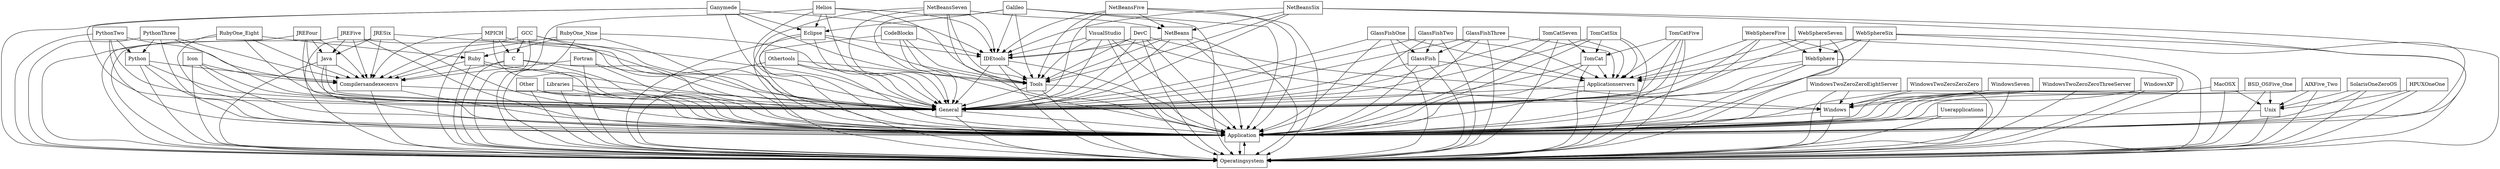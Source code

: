 digraph{
graph [rankdir=TB];
node [shape=box];
edge [arrowhead=normal];
0[label="Eclipse",]
1[label="DevC",]
2[label="WindowsSeven",]
3[label="BSD_OSFive_One",]
4[label="IDEtools",]
5[label="PythonTwo",]
6[label="Java",]
7[label="VisualStudio",]
8[label="MacOSX",]
9[label="General",]
10[label="Libraries",]
11[label="WebSphereFive",]
12[label="WindowsTwoZeroZeroZero",]
13[label="JREFour",]
14[label="WebSphere",]
15[label="GlassFishTwo",]
16[label="Ruby",]
17[label="Other",]
18[label="Helios",]
19[label="RubyOne_Eight",]
20[label="PythonThree",]
21[label="GlassFish",]
22[label="Tools",]
23[label="RubyOne_Nine",]
24[label="Ganymede",]
25[label="Application",]
26[label="NetBeansSix",]
27[label="WindowsTwoZeroZeroThreeServer",]
28[label="Operatingsystem",]
29[label="Unix",]
30[label="TomCatSeven",]
31[label="JREFive",]
32[label="C",]
33[label="WindowsXP",]
34[label="NetBeans",]
35[label="Fortran",]
36[label="TomCatSix",]
37[label="NetBeansSeven",]
38[label="Python",]
39[label="GlassFishOne",]
40[label="SolarisOneZeroOS",]
41[label="MPICH",]
42[label="Userapplications",]
43[label="AIXFive_Two",]
44[label="HPUXOneOne",]
45[label="Galileo",]
46[label="WebSphereSeven",]
47[label="Compilersandexecenvs",]
48[label="WindowsTwoZeroZeroEightServer",]
49[label="Windows",]
50[label="TomCat",]
51[label="WebSphereSix",]
52[label="TomCatFive",]
53[label="JRESix",]
54[label="Applicationservers",]
55[label="NetBeansFive",]
56[label="CodeBlocks",]
57[label="GCC",]
58[label="GlassFishThree",]
59[label="Othertools",]
60[label="Icon",]
0->4[label="",]
0->9[label="",]
0->22[label="",]
0->25[label="",]
0->28[label="",]
1->4[label="",]
1->9[label="",]
1->22[label="",]
1->25[label="",]
1->28[label="",]
1->49[label="",]
2->25[label="",]
2->28[label="",]
2->49[label="",]
3->25[label="",]
3->28[label="",]
3->29[label="",]
4->9[label="",]
4->22[label="",]
4->25[label="",]
4->28[label="",]
5->9[label="",]
5->25[label="",]
5->28[label="",]
5->38[label="",]
5->47[label="",]
6->9[label="",]
6->25[label="",]
6->28[label="",]
6->47[label="",]
7->4[label="",]
7->9[label="",]
7->22[label="",]
7->25[label="",]
7->28[label="",]
7->49[label="",]
8->25[label="",]
8->28[label="",]
8->29[label="",]
9->25[label="",]
9->28[label="",]
10->9[label="",]
10->25[label="",]
10->28[label="",]
11->9[label="",]
11->14[label="",]
11->25[label="",]
11->28[label="",]
11->54[label="",]
12->25[label="",]
12->28[label="",]
12->49[label="",]
13->6[label="",]
13->9[label="",]
13->25[label="",]
13->28[label="",]
13->47[label="",]
14->9[label="",]
14->25[label="",]
14->28[label="",]
14->54[label="",]
15->9[label="",]
15->21[label="",]
15->25[label="",]
15->28[label="",]
15->54[label="",]
16->9[label="",]
16->25[label="",]
16->28[label="",]
16->47[label="",]
17->9[label="",]
17->25[label="",]
17->28[label="",]
18->0[label="",]
18->4[label="",]
18->9[label="",]
18->22[label="",]
18->25[label="",]
18->28[label="",]
19->9[label="",]
19->16[label="",]
19->25[label="",]
19->28[label="",]
19->47[label="",]
20->9[label="",]
20->25[label="",]
20->28[label="",]
20->38[label="",]
20->47[label="",]
21->9[label="",]
21->25[label="",]
21->28[label="",]
21->54[label="",]
22->9[label="",]
22->25[label="",]
22->28[label="",]
23->9[label="",]
23->16[label="",]
23->25[label="",]
23->28[label="",]
23->47[label="",]
24->0[label="",]
24->4[label="",]
24->9[label="",]
24->22[label="",]
24->25[label="",]
24->28[label="",]
25->28[label="",]
26->4[label="",]
26->9[label="",]
26->22[label="",]
26->25[label="",]
26->28[label="",]
26->34[label="",]
27->25[label="",]
27->28[label="",]
27->49[label="",]
28->25[label="",]
29->25[label="",]
29->28[label="",]
30->9[label="",]
30->25[label="",]
30->28[label="",]
30->50[label="",]
30->54[label="",]
31->6[label="",]
31->9[label="",]
31->25[label="",]
31->28[label="",]
31->47[label="",]
32->9[label="",]
32->25[label="",]
32->28[label="",]
32->47[label="",]
33->25[label="",]
33->28[label="",]
33->49[label="",]
34->4[label="",]
34->9[label="",]
34->22[label="",]
34->25[label="",]
34->28[label="",]
35->9[label="",]
35->25[label="",]
35->28[label="",]
35->47[label="",]
36->9[label="",]
36->25[label="",]
36->28[label="",]
36->50[label="",]
36->54[label="",]
37->4[label="",]
37->9[label="",]
37->22[label="",]
37->25[label="",]
37->28[label="",]
37->34[label="",]
38->9[label="",]
38->25[label="",]
38->28[label="",]
38->47[label="",]
39->9[label="",]
39->21[label="",]
39->25[label="",]
39->28[label="",]
39->54[label="",]
40->25[label="",]
40->28[label="",]
40->29[label="",]
41->9[label="",]
41->25[label="",]
41->28[label="",]
41->32[label="",]
41->47[label="",]
42->25[label="",]
42->28[label="",]
43->25[label="",]
43->28[label="",]
43->29[label="",]
44->25[label="",]
44->28[label="",]
44->29[label="",]
45->0[label="",]
45->4[label="",]
45->9[label="",]
45->22[label="",]
45->25[label="",]
45->28[label="",]
46->9[label="",]
46->14[label="",]
46->25[label="",]
46->28[label="",]
46->54[label="",]
47->9[label="",]
47->25[label="",]
47->28[label="",]
48->25[label="",]
48->28[label="",]
48->49[label="",]
49->25[label="",]
49->28[label="",]
50->9[label="",]
50->25[label="",]
50->28[label="",]
50->54[label="",]
51->9[label="",]
51->14[label="",]
51->25[label="",]
51->28[label="",]
51->54[label="",]
52->9[label="",]
52->25[label="",]
52->28[label="",]
52->50[label="",]
52->54[label="",]
53->6[label="",]
53->9[label="",]
53->25[label="",]
53->28[label="",]
53->47[label="",]
54->9[label="",]
54->25[label="",]
54->28[label="",]
55->4[label="",]
55->9[label="",]
55->22[label="",]
55->25[label="",]
55->28[label="",]
55->34[label="",]
56->4[label="",]
56->9[label="",]
56->22[label="",]
56->25[label="",]
56->28[label="",]
57->9[label="",]
57->25[label="",]
57->28[label="",]
57->32[label="",]
57->47[label="",]
58->9[label="",]
58->21[label="",]
58->25[label="",]
58->28[label="",]
58->54[label="",]
59->9[label="",]
59->22[label="",]
59->25[label="",]
59->28[label="",]
60->9[label="",]
60->25[label="",]
60->28[label="",]
60->47[label="",]
}

